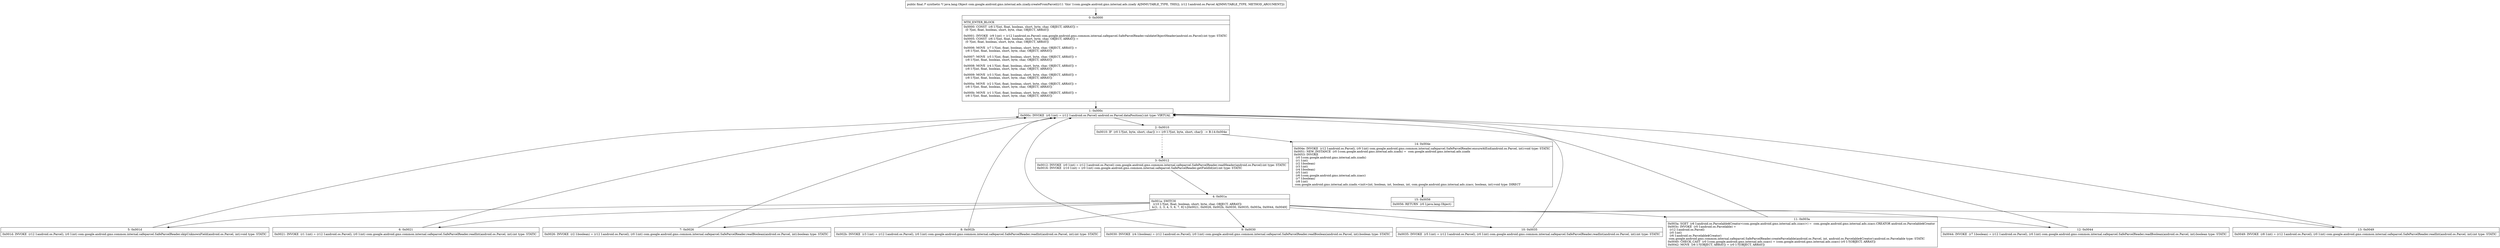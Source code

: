 digraph "CFG forcom.google.android.gms.internal.ads.zzady.createFromParcel(Landroid\/os\/Parcel;)Ljava\/lang\/Object;" {
Node_0 [shape=record,label="{0\:\ 0x0000|MTH_ENTER_BLOCK\l|0x0000: CONST  (r8 I:?[int, float, boolean, short, byte, char, OBJECT, ARRAY]) = \l  (0 ?[int, float, boolean, short, byte, char, OBJECT, ARRAY])\l \l0x0001: INVOKE  (r9 I:int) = (r12 I:android.os.Parcel) com.google.android.gms.common.internal.safeparcel.SafeParcelReader.validateObjectHeader(android.os.Parcel):int type: STATIC \l0x0005: CONST  (r6 I:?[int, float, boolean, short, byte, char, OBJECT, ARRAY]) = \l  (0 ?[int, float, boolean, short, byte, char, OBJECT, ARRAY])\l \l0x0006: MOVE  (r7 I:?[int, float, boolean, short, byte, char, OBJECT, ARRAY]) = \l  (r8 I:?[int, float, boolean, short, byte, char, OBJECT, ARRAY])\l \l0x0007: MOVE  (r5 I:?[int, float, boolean, short, byte, char, OBJECT, ARRAY]) = \l  (r8 I:?[int, float, boolean, short, byte, char, OBJECT, ARRAY])\l \l0x0008: MOVE  (r4 I:?[int, float, boolean, short, byte, char, OBJECT, ARRAY]) = \l  (r8 I:?[int, float, boolean, short, byte, char, OBJECT, ARRAY])\l \l0x0009: MOVE  (r3 I:?[int, float, boolean, short, byte, char, OBJECT, ARRAY]) = \l  (r8 I:?[int, float, boolean, short, byte, char, OBJECT, ARRAY])\l \l0x000a: MOVE  (r2 I:?[int, float, boolean, short, byte, char, OBJECT, ARRAY]) = \l  (r8 I:?[int, float, boolean, short, byte, char, OBJECT, ARRAY])\l \l0x000b: MOVE  (r1 I:?[int, float, boolean, short, byte, char, OBJECT, ARRAY]) = \l  (r8 I:?[int, float, boolean, short, byte, char, OBJECT, ARRAY])\l \l}"];
Node_1 [shape=record,label="{1\:\ 0x000c|0x000c: INVOKE  (r0 I:int) = (r12 I:android.os.Parcel) android.os.Parcel.dataPosition():int type: VIRTUAL \l}"];
Node_2 [shape=record,label="{2\:\ 0x0010|0x0010: IF  (r0 I:?[int, byte, short, char]) \>= (r9 I:?[int, byte, short, char])  \-\> B:14:0x004e \l}"];
Node_3 [shape=record,label="{3\:\ 0x0012|0x0012: INVOKE  (r0 I:int) = (r12 I:android.os.Parcel) com.google.android.gms.common.internal.safeparcel.SafeParcelReader.readHeader(android.os.Parcel):int type: STATIC \l0x0016: INVOKE  (r10 I:int) = (r0 I:int) com.google.android.gms.common.internal.safeparcel.SafeParcelReader.getFieldId(int):int type: STATIC \l}"];
Node_4 [shape=record,label="{4\:\ 0x001a|0x001a: SWITCH  \l  (r10 I:?[int, float, boolean, short, byte, char, OBJECT, ARRAY])\l k:[1, 2, 3, 4, 5, 6, 7, 8] t:[0x0021, 0x0026, 0x002b, 0x0030, 0x0035, 0x003a, 0x0044, 0x0049] \l}"];
Node_5 [shape=record,label="{5\:\ 0x001d|0x001d: INVOKE  (r12 I:android.os.Parcel), (r0 I:int) com.google.android.gms.common.internal.safeparcel.SafeParcelReader.skipUnknownField(android.os.Parcel, int):void type: STATIC \l}"];
Node_6 [shape=record,label="{6\:\ 0x0021|0x0021: INVOKE  (r1 I:int) = (r12 I:android.os.Parcel), (r0 I:int) com.google.android.gms.common.internal.safeparcel.SafeParcelReader.readInt(android.os.Parcel, int):int type: STATIC \l}"];
Node_7 [shape=record,label="{7\:\ 0x0026|0x0026: INVOKE  (r2 I:boolean) = (r12 I:android.os.Parcel), (r0 I:int) com.google.android.gms.common.internal.safeparcel.SafeParcelReader.readBoolean(android.os.Parcel, int):boolean type: STATIC \l}"];
Node_8 [shape=record,label="{8\:\ 0x002b|0x002b: INVOKE  (r3 I:int) = (r12 I:android.os.Parcel), (r0 I:int) com.google.android.gms.common.internal.safeparcel.SafeParcelReader.readInt(android.os.Parcel, int):int type: STATIC \l}"];
Node_9 [shape=record,label="{9\:\ 0x0030|0x0030: INVOKE  (r4 I:boolean) = (r12 I:android.os.Parcel), (r0 I:int) com.google.android.gms.common.internal.safeparcel.SafeParcelReader.readBoolean(android.os.Parcel, int):boolean type: STATIC \l}"];
Node_10 [shape=record,label="{10\:\ 0x0035|0x0035: INVOKE  (r5 I:int) = (r12 I:android.os.Parcel), (r0 I:int) com.google.android.gms.common.internal.safeparcel.SafeParcelReader.readInt(android.os.Parcel, int):int type: STATIC \l}"];
Node_11 [shape=record,label="{11\:\ 0x003a|0x003a: SGET  (r6 I:android.os.Parcelable$Creator\<com.google.android.gms.internal.ads.zzacc\>) =  com.google.android.gms.internal.ads.zzacc.CREATOR android.os.Parcelable$Creator \l0x003c: INVOKE  (r0 I:android.os.Parcelable) = \l  (r12 I:android.os.Parcel)\l  (r0 I:int)\l  (r6 I:android.os.Parcelable$Creator)\l com.google.android.gms.common.internal.safeparcel.SafeParcelReader.createParcelable(android.os.Parcel, int, android.os.Parcelable$Creator):android.os.Parcelable type: STATIC \l0x0040: CHECK_CAST  (r0 I:com.google.android.gms.internal.ads.zzacc) = (com.google.android.gms.internal.ads.zzacc) (r0 I:?[OBJECT, ARRAY]) \l0x0042: MOVE  (r6 I:?[OBJECT, ARRAY]) = (r0 I:?[OBJECT, ARRAY]) \l}"];
Node_12 [shape=record,label="{12\:\ 0x0044|0x0044: INVOKE  (r7 I:boolean) = (r12 I:android.os.Parcel), (r0 I:int) com.google.android.gms.common.internal.safeparcel.SafeParcelReader.readBoolean(android.os.Parcel, int):boolean type: STATIC \l}"];
Node_13 [shape=record,label="{13\:\ 0x0049|0x0049: INVOKE  (r8 I:int) = (r12 I:android.os.Parcel), (r0 I:int) com.google.android.gms.common.internal.safeparcel.SafeParcelReader.readInt(android.os.Parcel, int):int type: STATIC \l}"];
Node_14 [shape=record,label="{14\:\ 0x004e|0x004e: INVOKE  (r12 I:android.os.Parcel), (r9 I:int) com.google.android.gms.common.internal.safeparcel.SafeParcelReader.ensureAtEnd(android.os.Parcel, int):void type: STATIC \l0x0051: NEW_INSTANCE  (r0 I:com.google.android.gms.internal.ads.zzadx) =  com.google.android.gms.internal.ads.zzadx \l0x0053: INVOKE  \l  (r0 I:com.google.android.gms.internal.ads.zzadx)\l  (r1 I:int)\l  (r2 I:boolean)\l  (r3 I:int)\l  (r4 I:boolean)\l  (r5 I:int)\l  (r6 I:com.google.android.gms.internal.ads.zzacc)\l  (r7 I:boolean)\l  (r8 I:int)\l com.google.android.gms.internal.ads.zzadx.\<init\>(int, boolean, int, boolean, int, com.google.android.gms.internal.ads.zzacc, boolean, int):void type: DIRECT \l}"];
Node_15 [shape=record,label="{15\:\ 0x0056|0x0056: RETURN  (r0 I:java.lang.Object) \l}"];
MethodNode[shape=record,label="{public final \/* synthetic *\/ java.lang.Object com.google.android.gms.internal.ads.zzady.createFromParcel((r11 'this' I:com.google.android.gms.internal.ads.zzady A[IMMUTABLE_TYPE, THIS]), (r12 I:android.os.Parcel A[IMMUTABLE_TYPE, METHOD_ARGUMENT])) }"];
MethodNode -> Node_0;
Node_0 -> Node_1;
Node_1 -> Node_2;
Node_2 -> Node_3[style=dashed];
Node_2 -> Node_14;
Node_3 -> Node_4;
Node_4 -> Node_5;
Node_4 -> Node_6;
Node_4 -> Node_7;
Node_4 -> Node_8;
Node_4 -> Node_9;
Node_4 -> Node_10;
Node_4 -> Node_11;
Node_4 -> Node_12;
Node_4 -> Node_13;
Node_5 -> Node_1;
Node_6 -> Node_1;
Node_7 -> Node_1;
Node_8 -> Node_1;
Node_9 -> Node_1;
Node_10 -> Node_1;
Node_11 -> Node_1;
Node_12 -> Node_1;
Node_13 -> Node_1;
Node_14 -> Node_15;
}

